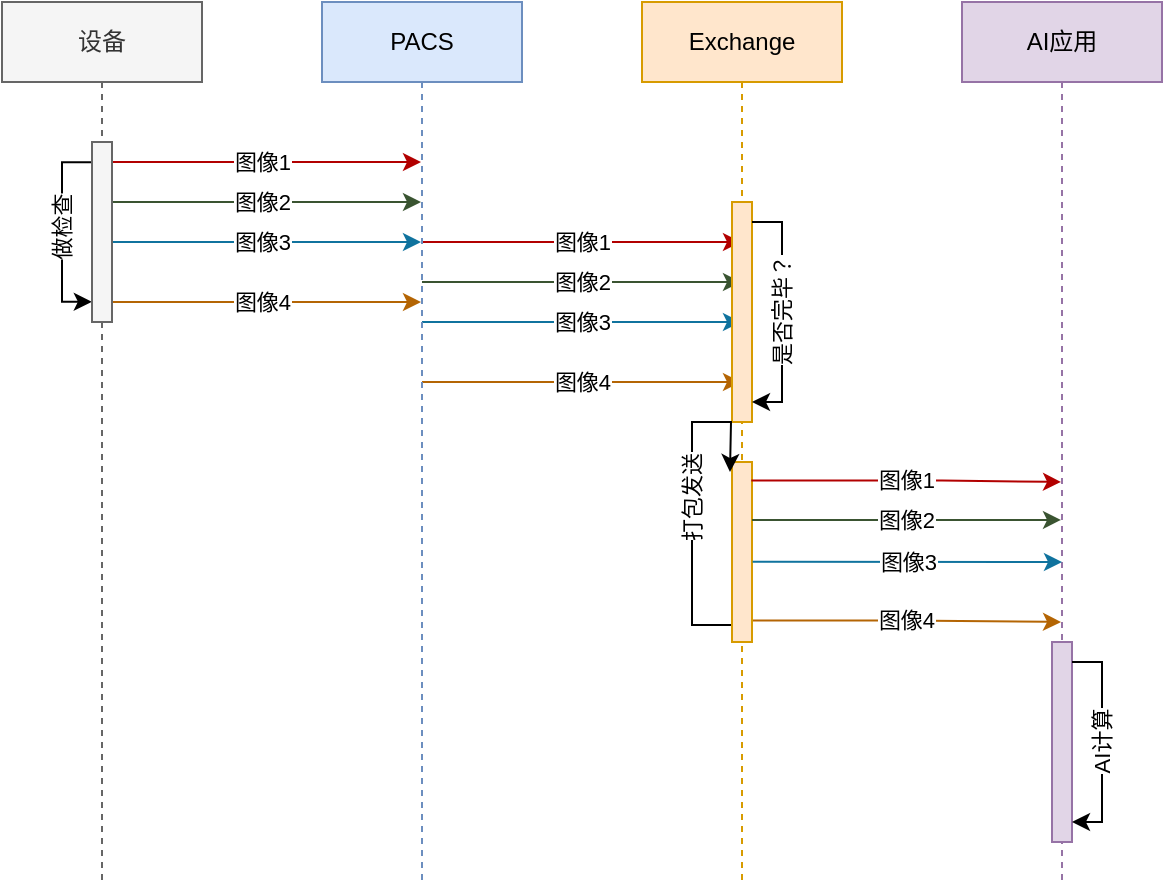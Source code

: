 <mxfile version="19.0.3" type="device"><diagram id="XI9cwaZAfzYZ70Lbd3QX" name="Page-1"><mxGraphModel dx="981" dy="597" grid="1" gridSize="10" guides="1" tooltips="1" connect="1" arrows="1" fold="1" page="1" pageScale="1" pageWidth="1169" pageHeight="827" math="0" shadow="0"><root><mxCell id="0"/><mxCell id="1" parent="0"/><mxCell id="vx2YxN9bseCOpd-xAp56-5" value="图像1" style="edgeStyle=orthogonalEdgeStyle;rounded=0;orthogonalLoop=1;jettySize=auto;html=1;fillColor=#e51400;strokeColor=#B20000;" parent="1" source="vx2YxN9bseCOpd-xAp56-1" target="vx2YxN9bseCOpd-xAp56-2" edge="1"><mxGeometry relative="1" as="geometry"><Array as="points"><mxPoint x="300" y="120"/><mxPoint x="300" y="120"/></Array></mxGeometry></mxCell><mxCell id="vx2YxN9bseCOpd-xAp56-8" value="图像2" style="edgeStyle=orthogonalEdgeStyle;rounded=0;orthogonalLoop=1;jettySize=auto;html=1;fillColor=#6d8764;strokeColor=#3A5431;" parent="1" source="vx2YxN9bseCOpd-xAp56-1" target="vx2YxN9bseCOpd-xAp56-2" edge="1"><mxGeometry relative="1" as="geometry"><Array as="points"><mxPoint x="290" y="140"/><mxPoint x="290" y="140"/></Array></mxGeometry></mxCell><mxCell id="vx2YxN9bseCOpd-xAp56-11" value="图像3" style="edgeStyle=orthogonalEdgeStyle;rounded=0;orthogonalLoop=1;jettySize=auto;html=1;fillColor=#b1ddf0;strokeColor=#10739e;" parent="1" source="vx2YxN9bseCOpd-xAp56-1" target="vx2YxN9bseCOpd-xAp56-2" edge="1"><mxGeometry relative="1" as="geometry"><Array as="points"><mxPoint x="300" y="160"/><mxPoint x="300" y="160"/></Array></mxGeometry></mxCell><mxCell id="vx2YxN9bseCOpd-xAp56-15" value="图像4" style="edgeStyle=orthogonalEdgeStyle;rounded=0;orthogonalLoop=1;jettySize=auto;html=1;fillColor=#fad7ac;strokeColor=#b46504;" parent="1" source="vx2YxN9bseCOpd-xAp56-1" target="vx2YxN9bseCOpd-xAp56-2" edge="1"><mxGeometry relative="1" as="geometry"><Array as="points"><mxPoint x="300" y="190"/><mxPoint x="300" y="190"/></Array></mxGeometry></mxCell><mxCell id="vx2YxN9bseCOpd-xAp56-1" value="设备" style="shape=umlLifeline;perimeter=lifelinePerimeter;whiteSpace=wrap;html=1;container=1;collapsible=0;recursiveResize=0;outlineConnect=0;fillColor=#f5f5f5;fontColor=#333333;strokeColor=#666666;" parent="1" vertex="1"><mxGeometry x="150" y="40" width="100" height="440" as="geometry"/></mxCell><mxCell id="vx2YxN9bseCOpd-xAp56-6" value="图像1" style="edgeStyle=orthogonalEdgeStyle;rounded=0;orthogonalLoop=1;jettySize=auto;html=1;fillColor=#e51400;strokeColor=#B20000;" parent="1" source="vx2YxN9bseCOpd-xAp56-2" target="vx2YxN9bseCOpd-xAp56-3" edge="1"><mxGeometry relative="1" as="geometry"><Array as="points"><mxPoint x="450" y="160"/><mxPoint x="450" y="160"/></Array></mxGeometry></mxCell><mxCell id="vx2YxN9bseCOpd-xAp56-9" value="图像2" style="edgeStyle=orthogonalEdgeStyle;rounded=0;orthogonalLoop=1;jettySize=auto;html=1;fillColor=#6d8764;strokeColor=#3A5431;" parent="1" source="vx2YxN9bseCOpd-xAp56-2" target="vx2YxN9bseCOpd-xAp56-3" edge="1"><mxGeometry relative="1" as="geometry"><Array as="points"><mxPoint x="440" y="180"/><mxPoint x="440" y="180"/></Array></mxGeometry></mxCell><mxCell id="vx2YxN9bseCOpd-xAp56-12" value="图像3" style="edgeStyle=orthogonalEdgeStyle;rounded=0;orthogonalLoop=1;jettySize=auto;html=1;fillColor=#b1ddf0;strokeColor=#10739e;" parent="1" source="vx2YxN9bseCOpd-xAp56-2" target="vx2YxN9bseCOpd-xAp56-3" edge="1"><mxGeometry relative="1" as="geometry"><Array as="points"><mxPoint x="440" y="200"/><mxPoint x="440" y="200"/></Array></mxGeometry></mxCell><mxCell id="vx2YxN9bseCOpd-xAp56-16" value="图像4" style="edgeStyle=orthogonalEdgeStyle;rounded=0;orthogonalLoop=1;jettySize=auto;html=1;fillColor=#fad7ac;strokeColor=#b46504;" parent="1" source="vx2YxN9bseCOpd-xAp56-2" target="vx2YxN9bseCOpd-xAp56-3" edge="1"><mxGeometry relative="1" as="geometry"><Array as="points"><mxPoint x="440" y="230"/><mxPoint x="440" y="230"/></Array></mxGeometry></mxCell><mxCell id="vx2YxN9bseCOpd-xAp56-2" value="PACS" style="shape=umlLifeline;perimeter=lifelinePerimeter;whiteSpace=wrap;html=1;container=1;collapsible=0;recursiveResize=0;outlineConnect=0;fillColor=#dae8fc;strokeColor=#6c8ebf;" parent="1" vertex="1"><mxGeometry x="310" y="40" width="100" height="440" as="geometry"/></mxCell><mxCell id="vx2YxN9bseCOpd-xAp56-17" value="图像4" style="edgeStyle=orthogonalEdgeStyle;rounded=0;orthogonalLoop=1;jettySize=auto;html=1;fillColor=#fad7ac;strokeColor=#b46504;exitX=1.028;exitY=0.88;exitDx=0;exitDy=0;exitPerimeter=0;" parent="1" source="vx2YxN9bseCOpd-xAp56-31" edge="1"><mxGeometry relative="1" as="geometry"><mxPoint x="530" y="350" as="sourcePoint"/><mxPoint x="679.5" y="350" as="targetPoint"/><Array as="points"><mxPoint x="600" y="349"/></Array></mxGeometry></mxCell><mxCell id="vx2YxN9bseCOpd-xAp56-3" value="Exchange" style="shape=umlLifeline;perimeter=lifelinePerimeter;whiteSpace=wrap;html=1;container=1;collapsible=0;recursiveResize=0;outlineConnect=0;fillColor=#ffe6cc;strokeColor=#d79b00;" parent="1" vertex="1"><mxGeometry x="470" y="40" width="100" height="440" as="geometry"/></mxCell><mxCell id="vx2YxN9bseCOpd-xAp56-18" value="" style="html=1;points=[];perimeter=orthogonalPerimeter;fillColor=#ffe6cc;strokeColor=#d79b00;" parent="vx2YxN9bseCOpd-xAp56-3" vertex="1"><mxGeometry x="45" y="100" width="10" height="110" as="geometry"/></mxCell><mxCell id="vx2YxN9bseCOpd-xAp56-20" value="" style="edgeStyle=orthogonalEdgeStyle;rounded=0;orthogonalLoop=1;jettySize=auto;html=1;horizontal=0;verticalAlign=middle;" parent="vx2YxN9bseCOpd-xAp56-3" source="vx2YxN9bseCOpd-xAp56-18" target="vx2YxN9bseCOpd-xAp56-18" edge="1"><mxGeometry relative="1" as="geometry"><Array as="points"><mxPoint x="70" y="110"/></Array></mxGeometry></mxCell><mxCell id="scOHhsA6No9djfwdBVdw-1" value="是否完毕？" style="edgeLabel;html=1;align=center;verticalAlign=middle;resizable=0;points=[];horizontal=0;" vertex="1" connectable="0" parent="vx2YxN9bseCOpd-xAp56-20"><mxGeometry x="-0.243" relative="1" as="geometry"><mxPoint y="14" as="offset"/></mxGeometry></mxCell><mxCell id="vx2YxN9bseCOpd-xAp56-31" value="" style="html=1;points=[];perimeter=orthogonalPerimeter;fillColor=#ffe6cc;strokeColor=#d79b00;" parent="vx2YxN9bseCOpd-xAp56-3" vertex="1"><mxGeometry x="45" y="230" width="10" height="90" as="geometry"/></mxCell><mxCell id="vx2YxN9bseCOpd-xAp56-35" value="打包发送" style="edgeStyle=orthogonalEdgeStyle;rounded=0;orthogonalLoop=1;jettySize=auto;html=1;exitX=-0.05;exitY=0.906;exitDx=0;exitDy=0;exitPerimeter=0;horizontal=0;" parent="vx2YxN9bseCOpd-xAp56-3" source="vx2YxN9bseCOpd-xAp56-31" edge="1"><mxGeometry relative="1" as="geometry"><mxPoint x="44" y="235" as="targetPoint"/></mxGeometry></mxCell><mxCell id="vx2YxN9bseCOpd-xAp56-4" value="AI应用" style="shape=umlLifeline;perimeter=lifelinePerimeter;whiteSpace=wrap;html=1;container=1;collapsible=0;recursiveResize=0;outlineConnect=0;fillColor=#e1d5e7;strokeColor=#9673a6;" parent="1" vertex="1"><mxGeometry x="630" y="40" width="100" height="440" as="geometry"/></mxCell><mxCell id="vx2YxN9bseCOpd-xAp56-21" value="" style="html=1;points=[];perimeter=orthogonalPerimeter;fillColor=#e1d5e7;strokeColor=#9673a6;" parent="vx2YxN9bseCOpd-xAp56-4" vertex="1"><mxGeometry x="45" y="320" width="10" height="100" as="geometry"/></mxCell><mxCell id="vx2YxN9bseCOpd-xAp56-24" value="AI计算" style="edgeStyle=orthogonalEdgeStyle;rounded=0;orthogonalLoop=1;jettySize=auto;html=1;horizontal=0;" parent="vx2YxN9bseCOpd-xAp56-4" source="vx2YxN9bseCOpd-xAp56-21" target="vx2YxN9bseCOpd-xAp56-21" edge="1"><mxGeometry relative="1" as="geometry"><Array as="points"><mxPoint x="70" y="330"/></Array></mxGeometry></mxCell><mxCell id="vx2YxN9bseCOpd-xAp56-28" value="图像1" style="edgeStyle=orthogonalEdgeStyle;rounded=0;orthogonalLoop=1;jettySize=auto;html=1;fillColor=#e51400;strokeColor=#B20000;exitX=0.967;exitY=0.103;exitDx=0;exitDy=0;exitPerimeter=0;" parent="1" source="vx2YxN9bseCOpd-xAp56-31" edge="1"><mxGeometry relative="1" as="geometry"><mxPoint x="530" y="280" as="sourcePoint"/><mxPoint x="679.5" y="280" as="targetPoint"/><Array as="points"><mxPoint x="620" y="280"/></Array></mxGeometry></mxCell><mxCell id="vx2YxN9bseCOpd-xAp56-30" value="图像3" style="edgeStyle=orthogonalEdgeStyle;rounded=0;orthogonalLoop=1;jettySize=auto;html=1;fillColor=#b1ddf0;strokeColor=#10739e;exitX=1.031;exitY=0.543;exitDx=0;exitDy=0;exitPerimeter=0;" parent="1" edge="1"><mxGeometry relative="1" as="geometry"><mxPoint x="525.31" y="319.87" as="sourcePoint"/><mxPoint x="680" y="320" as="targetPoint"/><Array as="points"><mxPoint x="680" y="320"/></Array></mxGeometry></mxCell><mxCell id="vx2YxN9bseCOpd-xAp56-36" value="图像2" style="edgeStyle=orthogonalEdgeStyle;rounded=0;orthogonalLoop=1;jettySize=auto;html=1;strokeColor=#3A5431;" parent="1" source="vx2YxN9bseCOpd-xAp56-31" edge="1"><mxGeometry relative="1" as="geometry"><Array as="points"><mxPoint x="550" y="299"/><mxPoint x="550" y="299"/></Array><mxPoint x="679.5" y="298.966" as="targetPoint"/></mxGeometry></mxCell><mxCell id="scOHhsA6No9djfwdBVdw-2" style="edgeStyle=orthogonalEdgeStyle;rounded=0;orthogonalLoop=1;jettySize=auto;html=1;entryX=-0.009;entryY=0.888;entryDx=0;entryDy=0;entryPerimeter=0;exitX=-0.012;exitY=0.112;exitDx=0;exitDy=0;exitPerimeter=0;" edge="1" parent="1" source="scOHhsA6No9djfwdBVdw-4" target="scOHhsA6No9djfwdBVdw-4"><mxGeometry relative="1" as="geometry"><mxPoint x="-124.17" y="100.81" as="targetPoint"/><mxPoint x="-125" y="49.19" as="sourcePoint"/><Array as="points"><mxPoint x="180" y="120"/><mxPoint x="180" y="190"/></Array></mxGeometry></mxCell><mxCell id="scOHhsA6No9djfwdBVdw-3" value="做检查" style="edgeLabel;html=1;align=center;verticalAlign=middle;resizable=0;points=[];horizontal=0;" vertex="1" connectable="0" parent="scOHhsA6No9djfwdBVdw-2"><mxGeometry x="-0.051" relative="1" as="geometry"><mxPoint as="offset"/></mxGeometry></mxCell><mxCell id="scOHhsA6No9djfwdBVdw-4" value="" style="html=1;points=[];perimeter=orthogonalPerimeter;fillColor=#f5f5f5;fontColor=#333333;strokeColor=#666666;" vertex="1" parent="1"><mxGeometry x="195" y="110" width="10" height="90" as="geometry"/></mxCell></root></mxGraphModel></diagram></mxfile>